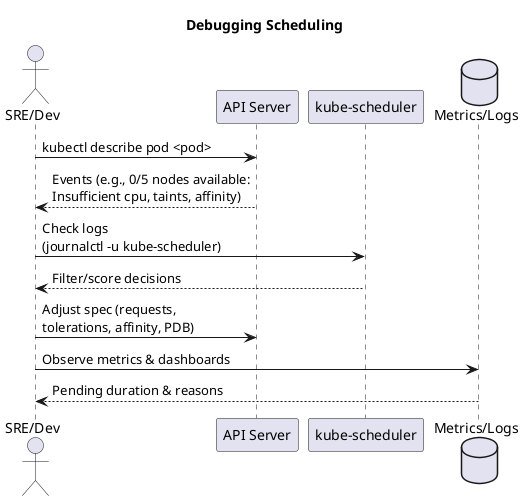 @startuml
title Debugging Scheduling
actor "SRE/Dev" as User
participant "API Server" as API
participant "kube-scheduler" as KS
database "Metrics/Logs" as ML

User -> API: kubectl describe pod <pod>
API --> User: Events (e.g., 0/5 nodes available:\nInsufficient cpu, taints, affinity)
User -> KS: Check logs\n(journalctl -u kube-scheduler)
KS --> User: Filter/score decisions
User -> API: Adjust spec (requests,\ntolerations, affinity, PDB)
User -> ML: Observe metrics & dashboards
ML --> User: Pending duration & reasons
@enduml
